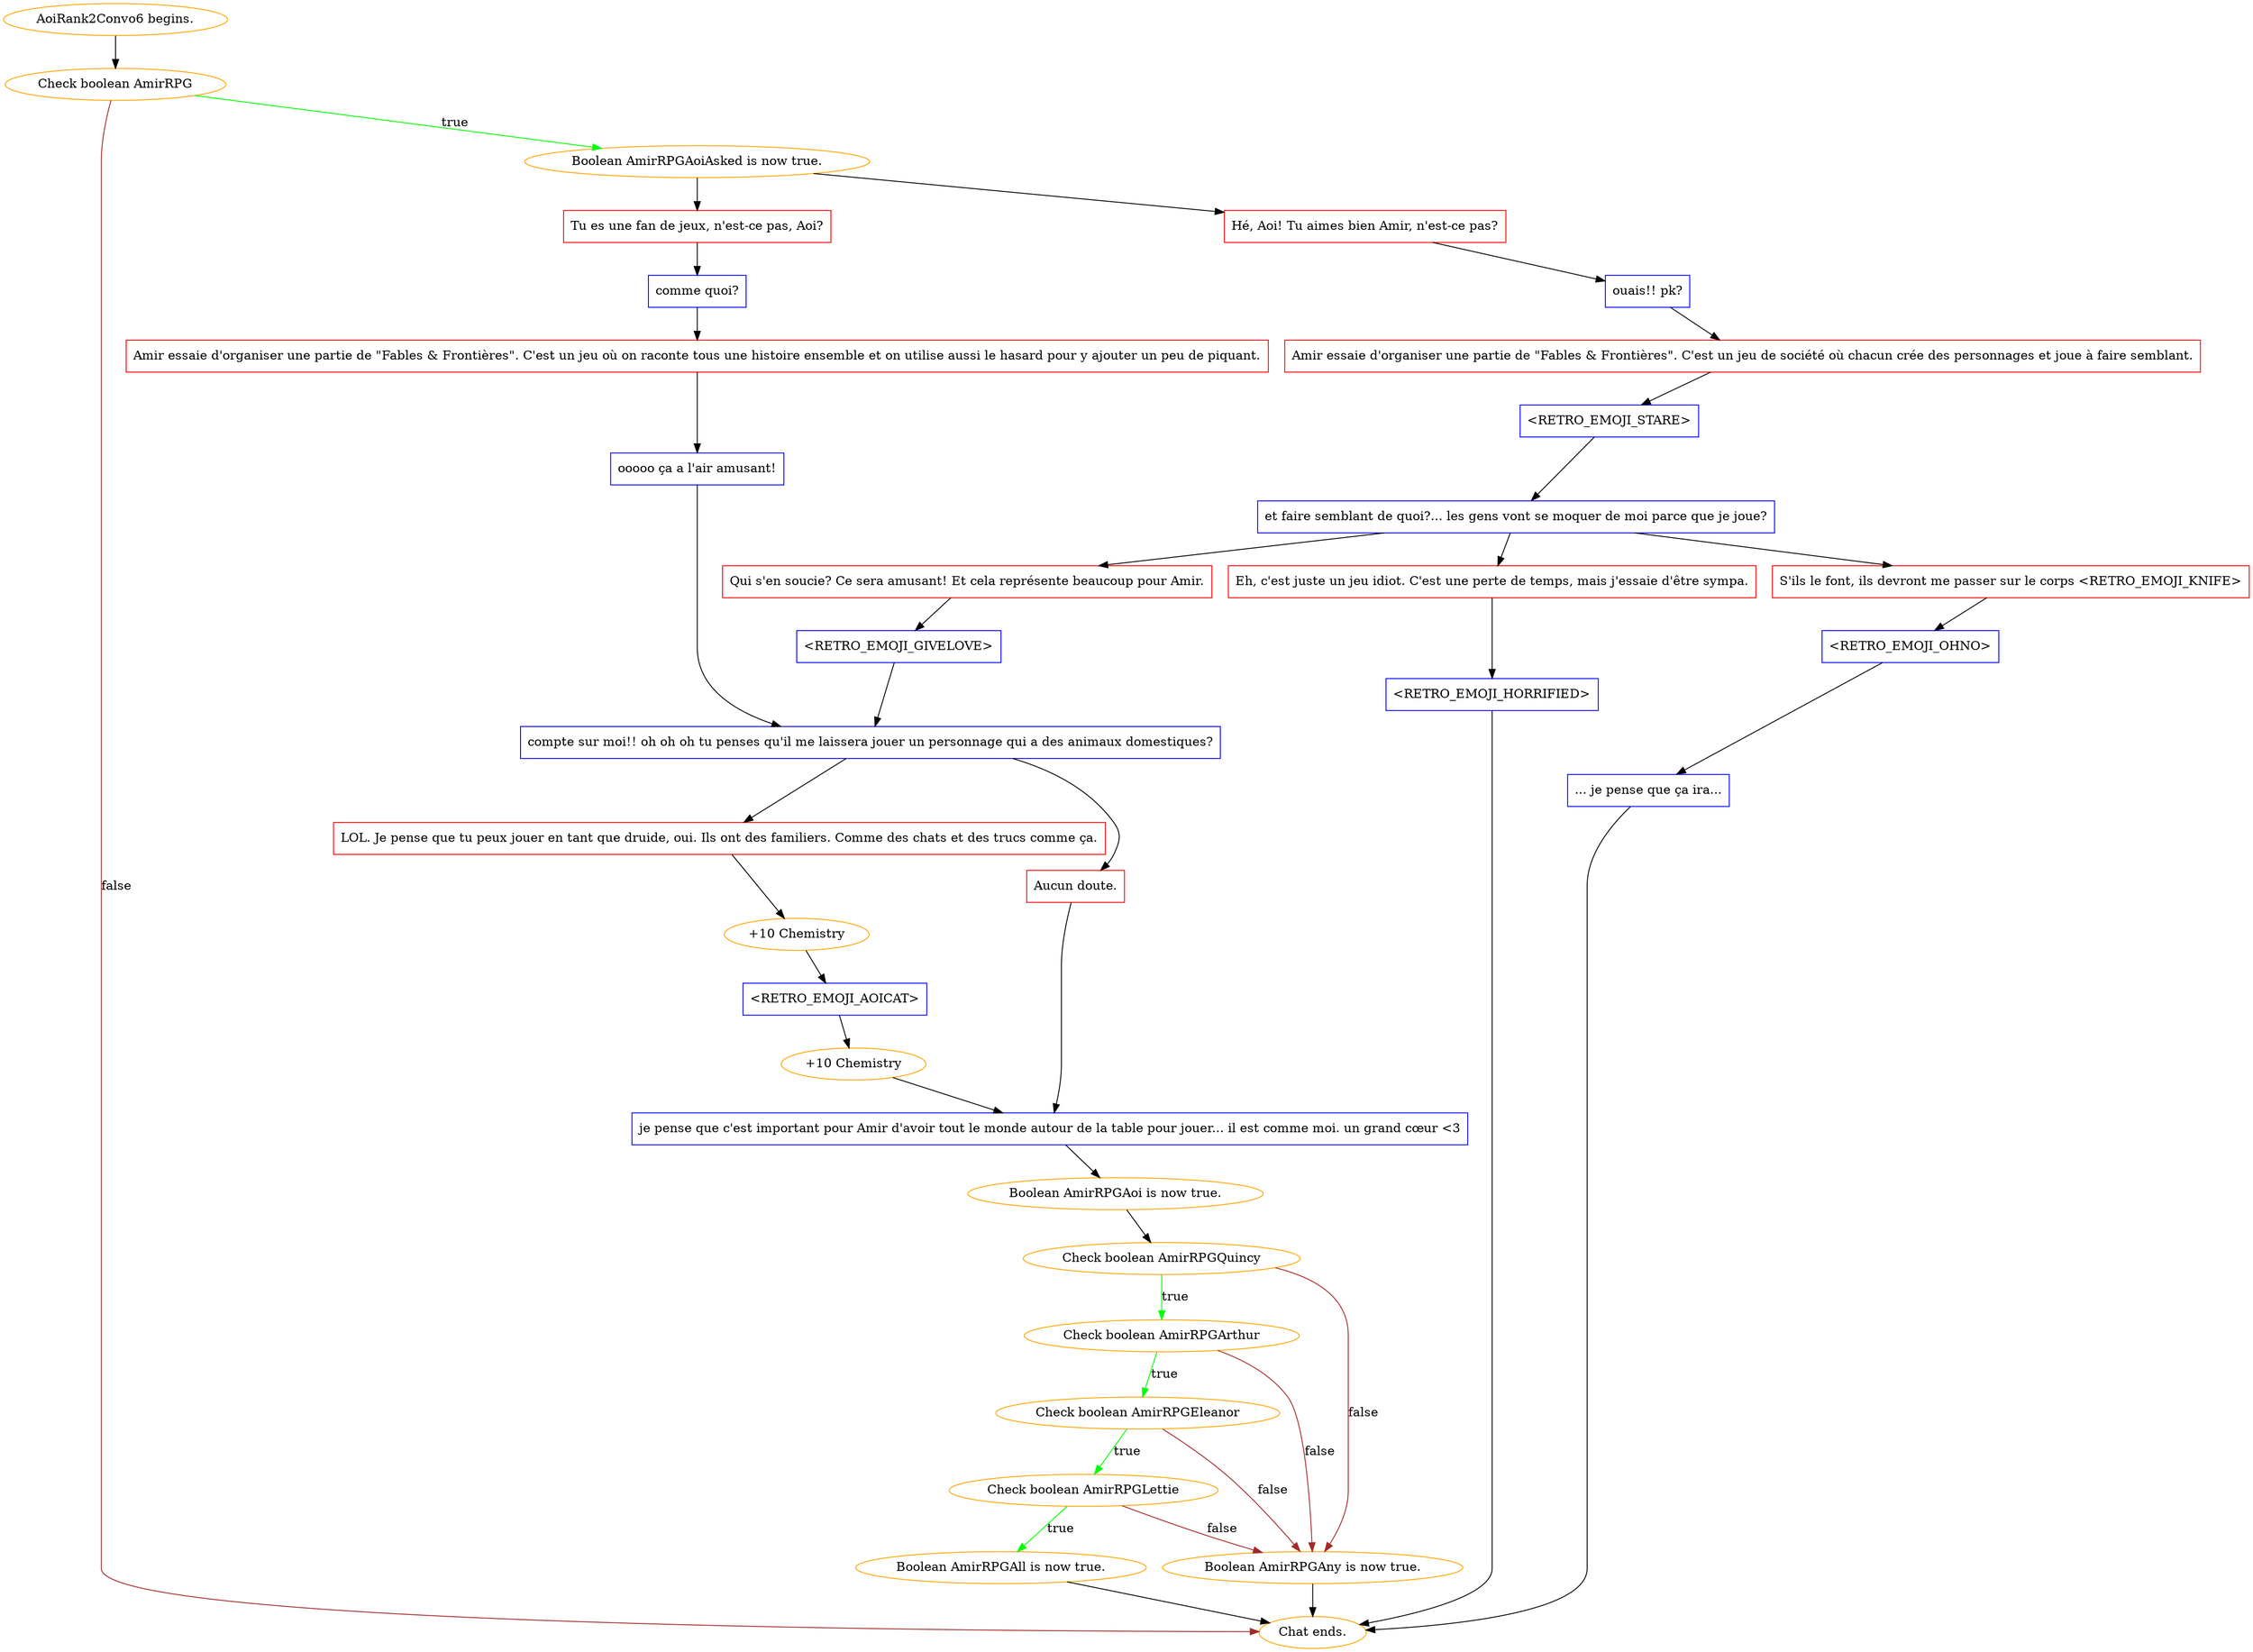digraph {
	"AoiRank2Convo6 begins." [color=orange];
		"AoiRank2Convo6 begins." -> j746431032;
	j746431032 [label="Check boolean AmirRPG",color=orange];
		j746431032 -> j683070349 [label=true,color=green];
		j746431032 -> "Chat ends." [label=false,color=brown];
	j683070349 [label="Boolean AmirRPGAoiAsked is now true.",color=orange];
		j683070349 -> j1425309710;
		j683070349 -> j3657608040;
	"Chat ends." [color=orange];
	j1425309710 [label="Hé, Aoi! Tu aimes bien Amir, n'est-ce pas?",shape=box,color=red];
		j1425309710 -> j676756514;
	j3657608040 [label="Tu es une fan de jeux, n'est-ce pas, Aoi?",shape=box,color=red];
		j3657608040 -> j113188827;
	j676756514 [label="ouais!! pk?",shape=box,color=blue];
		j676756514 -> j3580279853;
	j113188827 [label="comme quoi?",shape=box,color=blue];
		j113188827 -> j1134847621;
	j3580279853 [label="Amir essaie d'organiser une partie de \"Fables & Frontières\". C'est un jeu de société où chacun crée des personnages et joue à faire semblant.",shape=box,color=red];
		j3580279853 -> j867256466;
	j1134847621 [label="Amir essaie d'organiser une partie de \"Fables & Frontières\". C'est un jeu où on raconte tous une histoire ensemble et on utilise aussi le hasard pour y ajouter un peu de piquant.",shape=box,color=red];
		j1134847621 -> j257233694;
	j867256466 [label="<RETRO_EMOJI_STARE>",shape=box,color=blue];
		j867256466 -> j216465967;
	j257233694 [label="ooooo ça a l'air amusant!",shape=box,color=blue];
		j257233694 -> j1841533402;
	j216465967 [label="et faire semblant de quoi?... les gens vont se moquer de moi parce que je joue?",shape=box,color=blue];
		j216465967 -> j4233539649;
		j216465967 -> j4003352980;
		j216465967 -> j496867612;
	j1841533402 [label="compte sur moi!! oh oh oh tu penses qu'il me laissera jouer un personnage qui a des animaux domestiques?",shape=box,color=blue];
		j1841533402 -> j3283662010;
		j1841533402 -> j4104464035;
	j4233539649 [label="Eh, c'est juste un jeu idiot. C'est une perte de temps, mais j'essaie d'être sympa.",shape=box,color=red];
		j4233539649 -> j1160114699;
	j4003352980 [label="S'ils le font, ils devront me passer sur le corps <RETRO_EMOJI_KNIFE>",shape=box,color=red];
		j4003352980 -> j3831472629;
	j496867612 [label="Qui s'en soucie? Ce sera amusant! Et cela représente beaucoup pour Amir.",shape=box,color=red];
		j496867612 -> j752302599;
	j3283662010 [label="LOL. Je pense que tu peux jouer en tant que druide, oui. Ils ont des familiers. Comme des chats et des trucs comme ça.",shape=box,color=red];
		j3283662010 -> j373530748;
	j4104464035 [label="Aucun doute.",shape=box,color=red];
		j4104464035 -> j1276561675;
	j1160114699 [label="<RETRO_EMOJI_HORRIFIED>",shape=box,color=blue];
		j1160114699 -> "Chat ends.";
	j3831472629 [label="<RETRO_EMOJI_OHNO>",shape=box,color=blue];
		j3831472629 -> j3196741201;
	j752302599 [label="<RETRO_EMOJI_GIVELOVE>",shape=box,color=blue];
		j752302599 -> j1841533402;
	j373530748 [label="+10 Chemistry",color=orange];
		j373530748 -> j3227094761;
	j1276561675 [label="je pense que c'est important pour Amir d'avoir tout le monde autour de la table pour jouer... il est comme moi. un grand cœur <3",shape=box,color=blue];
		j1276561675 -> j2733582503;
	j3196741201 [label="... je pense que ça ira...",shape=box,color=blue];
		j3196741201 -> "Chat ends.";
	j3227094761 [label="<RETRO_EMOJI_AOICAT>",shape=box,color=blue];
		j3227094761 -> j528923635;
	j2733582503 [label="Boolean AmirRPGAoi is now true.",color=orange];
		j2733582503 -> j235759563;
	j528923635 [label="+10 Chemistry",color=orange];
		j528923635 -> j1276561675;
	j235759563 [label="Check boolean AmirRPGQuincy",color=orange];
		j235759563 -> j4092888925 [label=true,color=green];
		j235759563 -> j1992773596 [label=false,color=brown];
	j4092888925 [label="Check boolean AmirRPGArthur",color=orange];
		j4092888925 -> j3988635441 [label=true,color=green];
		j4092888925 -> j1992773596 [label=false,color=brown];
	j1992773596 [label="Boolean AmirRPGAny is now true.",color=orange];
		j1992773596 -> "Chat ends.";
	j3988635441 [label="Check boolean AmirRPGEleanor",color=orange];
		j3988635441 -> j1570524431 [label=true,color=green];
		j3988635441 -> j1992773596 [label=false,color=brown];
	j1570524431 [label="Check boolean AmirRPGLettie",color=orange];
		j1570524431 -> j2677000302 [label=true,color=green];
		j1570524431 -> j1992773596 [label=false,color=brown];
	j2677000302 [label="Boolean AmirRPGAll is now true.",color=orange];
		j2677000302 -> "Chat ends.";
}